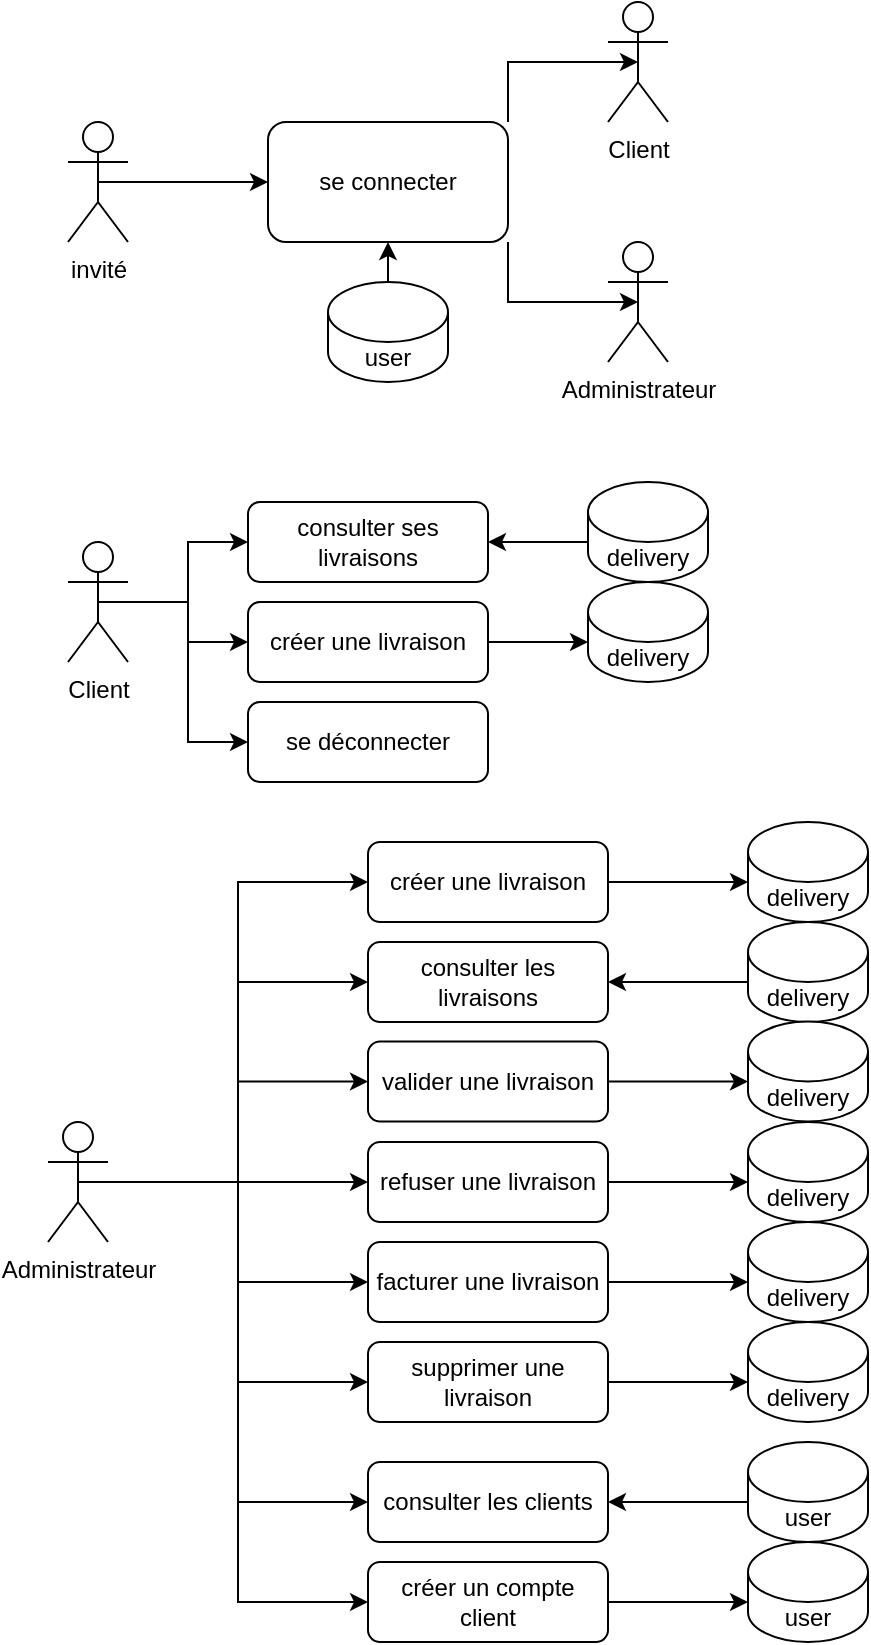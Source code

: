 <mxfile version="26.1.0">
  <diagram name="Page-1" id="hLv7Ui3e73l8ZV9Nw2j4">
    <mxGraphModel dx="2074" dy="746" grid="1" gridSize="10" guides="1" tooltips="1" connect="1" arrows="1" fold="1" page="1" pageScale="1" pageWidth="827" pageHeight="1169" math="0" shadow="0">
      <root>
        <mxCell id="0" />
        <mxCell id="1" parent="0" />
        <mxCell id="o0A_SUXev8K_o_RNt76h-11" style="edgeStyle=orthogonalEdgeStyle;rounded=0;orthogonalLoop=1;jettySize=auto;html=1;exitX=0.5;exitY=0.5;exitDx=0;exitDy=0;exitPerimeter=0;entryX=0;entryY=0.5;entryDx=0;entryDy=0;" parent="1" source="o0A_SUXev8K_o_RNt76h-7" target="o0A_SUXev8K_o_RNt76h-8" edge="1">
          <mxGeometry relative="1" as="geometry" />
        </mxCell>
        <mxCell id="o0A_SUXev8K_o_RNt76h-7" value="&lt;div&gt;invité&lt;/div&gt;" style="shape=umlActor;verticalLabelPosition=bottom;verticalAlign=top;html=1;outlineConnect=0;" parent="1" vertex="1">
          <mxGeometry x="50" y="90" width="30" height="60" as="geometry" />
        </mxCell>
        <mxCell id="o0A_SUXev8K_o_RNt76h-8" value="se connecter" style="rounded=1;whiteSpace=wrap;html=1;" parent="1" vertex="1">
          <mxGeometry x="150" y="90" width="120" height="60" as="geometry" />
        </mxCell>
        <mxCell id="o0A_SUXev8K_o_RNt76h-9" value="&lt;div&gt;user&lt;/div&gt;" style="shape=cylinder3;whiteSpace=wrap;html=1;boundedLbl=1;backgroundOutline=1;size=15;" parent="1" vertex="1">
          <mxGeometry x="180" y="170" width="60" height="50" as="geometry" />
        </mxCell>
        <mxCell id="o0A_SUXev8K_o_RNt76h-16" style="edgeStyle=orthogonalEdgeStyle;rounded=0;orthogonalLoop=1;jettySize=auto;html=1;exitX=0.5;exitY=0.5;exitDx=0;exitDy=0;exitPerimeter=0;entryX=1;entryY=0;entryDx=0;entryDy=0;startArrow=classic;startFill=1;endArrow=none;" parent="1" source="o0A_SUXev8K_o_RNt76h-12" target="o0A_SUXev8K_o_RNt76h-8" edge="1">
          <mxGeometry relative="1" as="geometry" />
        </mxCell>
        <mxCell id="o0A_SUXev8K_o_RNt76h-12" value="&lt;div&gt;Client&lt;/div&gt;&lt;div&gt;&lt;br&gt;&lt;/div&gt;" style="shape=umlActor;verticalLabelPosition=bottom;verticalAlign=top;html=1;outlineConnect=0;" parent="1" vertex="1">
          <mxGeometry x="320" y="30" width="30" height="60" as="geometry" />
        </mxCell>
        <mxCell id="o0A_SUXev8K_o_RNt76h-17" style="edgeStyle=orthogonalEdgeStyle;rounded=0;orthogonalLoop=1;jettySize=auto;html=1;exitX=0.5;exitY=0.5;exitDx=0;exitDy=0;exitPerimeter=0;entryX=1;entryY=1;entryDx=0;entryDy=0;endArrow=none;startFill=1;startArrow=classic;" parent="1" source="o0A_SUXev8K_o_RNt76h-13" target="o0A_SUXev8K_o_RNt76h-8" edge="1">
          <mxGeometry relative="1" as="geometry" />
        </mxCell>
        <mxCell id="o0A_SUXev8K_o_RNt76h-13" value="Administrateur" style="shape=umlActor;verticalLabelPosition=bottom;verticalAlign=top;html=1;outlineConnect=0;" parent="1" vertex="1">
          <mxGeometry x="320" y="150" width="30" height="60" as="geometry" />
        </mxCell>
        <mxCell id="RFO8cHExIBGuSbT3-6SD-1" style="edgeStyle=orthogonalEdgeStyle;rounded=0;orthogonalLoop=1;jettySize=auto;html=1;exitX=0.5;exitY=0.5;exitDx=0;exitDy=0;exitPerimeter=0;entryX=0;entryY=0.5;entryDx=0;entryDy=0;" edge="1" parent="1" source="RFO8cHExIBGuSbT3-6SD-2" target="RFO8cHExIBGuSbT3-6SD-3">
          <mxGeometry relative="1" as="geometry" />
        </mxCell>
        <mxCell id="RFO8cHExIBGuSbT3-6SD-2" value="&lt;div&gt;Administrateur&lt;/div&gt;&lt;div&gt;&lt;br&gt;&lt;/div&gt;" style="shape=umlActor;verticalLabelPosition=bottom;verticalAlign=top;html=1;outlineConnect=0;" vertex="1" parent="1">
          <mxGeometry x="40" y="590" width="30" height="60" as="geometry" />
        </mxCell>
        <mxCell id="RFO8cHExIBGuSbT3-6SD-3" value="consulter les livraisons" style="rounded=1;whiteSpace=wrap;html=1;" vertex="1" parent="1">
          <mxGeometry x="200" y="500" width="120" height="40" as="geometry" />
        </mxCell>
        <mxCell id="RFO8cHExIBGuSbT3-6SD-5" value="&lt;div&gt;delivery&lt;/div&gt;" style="shape=cylinder3;whiteSpace=wrap;html=1;boundedLbl=1;backgroundOutline=1;size=15;" vertex="1" parent="1">
          <mxGeometry x="390" y="490" width="60" height="50" as="geometry" />
        </mxCell>
        <mxCell id="RFO8cHExIBGuSbT3-6SD-11" style="edgeStyle=orthogonalEdgeStyle;rounded=0;orthogonalLoop=1;jettySize=auto;html=1;exitX=0.5;exitY=0.5;exitDx=0;exitDy=0;exitPerimeter=0;entryX=0;entryY=0.5;entryDx=0;entryDy=0;" edge="1" parent="1" target="RFO8cHExIBGuSbT3-6SD-12" source="RFO8cHExIBGuSbT3-6SD-2">
          <mxGeometry relative="1" as="geometry">
            <mxPoint x="45" y="649.75" as="sourcePoint" />
          </mxGeometry>
        </mxCell>
        <mxCell id="RFO8cHExIBGuSbT3-6SD-12" value="valider une livraison" style="rounded=1;whiteSpace=wrap;html=1;" vertex="1" parent="1">
          <mxGeometry x="200" y="549.75" width="120" height="40" as="geometry" />
        </mxCell>
        <mxCell id="RFO8cHExIBGuSbT3-6SD-13" style="edgeStyle=orthogonalEdgeStyle;rounded=0;orthogonalLoop=1;jettySize=auto;html=1;exitX=0.5;exitY=0.5;exitDx=0;exitDy=0;exitPerimeter=0;entryX=0;entryY=0.5;entryDx=0;entryDy=0;" edge="1" parent="1" target="RFO8cHExIBGuSbT3-6SD-14" source="RFO8cHExIBGuSbT3-6SD-2">
          <mxGeometry relative="1" as="geometry">
            <mxPoint x="65" y="620" as="sourcePoint" />
          </mxGeometry>
        </mxCell>
        <mxCell id="RFO8cHExIBGuSbT3-6SD-14" value="refuser une livraison" style="rounded=1;whiteSpace=wrap;html=1;" vertex="1" parent="1">
          <mxGeometry x="200" y="600" width="120" height="40" as="geometry" />
        </mxCell>
        <mxCell id="RFO8cHExIBGuSbT3-6SD-15" style="edgeStyle=orthogonalEdgeStyle;rounded=0;orthogonalLoop=1;jettySize=auto;html=1;exitX=0.5;exitY=0.5;exitDx=0;exitDy=0;exitPerimeter=0;entryX=0;entryY=0.5;entryDx=0;entryDy=0;" edge="1" parent="1" target="RFO8cHExIBGuSbT3-6SD-16" source="RFO8cHExIBGuSbT3-6SD-2">
          <mxGeometry relative="1" as="geometry">
            <mxPoint x="45" y="750" as="sourcePoint" />
          </mxGeometry>
        </mxCell>
        <mxCell id="RFO8cHExIBGuSbT3-6SD-16" value="facturer une livraison" style="rounded=1;whiteSpace=wrap;html=1;" vertex="1" parent="1">
          <mxGeometry x="200" y="650" width="120" height="40" as="geometry" />
        </mxCell>
        <mxCell id="RFO8cHExIBGuSbT3-6SD-17" style="edgeStyle=orthogonalEdgeStyle;rounded=0;orthogonalLoop=1;jettySize=auto;html=1;exitX=0.5;exitY=0.5;exitDx=0;exitDy=0;exitPerimeter=0;entryX=0;entryY=0.5;entryDx=0;entryDy=0;" edge="1" parent="1" target="RFO8cHExIBGuSbT3-6SD-18" source="RFO8cHExIBGuSbT3-6SD-2">
          <mxGeometry relative="1" as="geometry">
            <mxPoint x="45" y="800" as="sourcePoint" />
          </mxGeometry>
        </mxCell>
        <mxCell id="RFO8cHExIBGuSbT3-6SD-18" value="supprimer une livraison" style="rounded=1;whiteSpace=wrap;html=1;" vertex="1" parent="1">
          <mxGeometry x="200" y="700" width="120" height="40" as="geometry" />
        </mxCell>
        <mxCell id="RFO8cHExIBGuSbT3-6SD-21" style="edgeStyle=orthogonalEdgeStyle;rounded=0;orthogonalLoop=1;jettySize=auto;html=1;exitX=1;exitY=0.5;exitDx=0;exitDy=0;entryX=0;entryY=0;entryDx=0;entryDy=30;entryPerimeter=0;startArrow=classic;startFill=1;endArrow=none;" edge="1" parent="1" source="RFO8cHExIBGuSbT3-6SD-3" target="RFO8cHExIBGuSbT3-6SD-5">
          <mxGeometry relative="1" as="geometry">
            <mxPoint x="450" y="520" as="sourcePoint" />
          </mxGeometry>
        </mxCell>
        <mxCell id="RFO8cHExIBGuSbT3-6SD-27" value="" style="edgeStyle=orthogonalEdgeStyle;rounded=0;orthogonalLoop=1;jettySize=auto;html=1;exitX=0.5;exitY=1;exitDx=0;exitDy=0;entryX=0.5;entryY=0;entryDx=0;entryDy=0;entryPerimeter=0;startArrow=classic;startFill=1;endArrow=none;" edge="1" parent="1" source="o0A_SUXev8K_o_RNt76h-8" target="o0A_SUXev8K_o_RNt76h-9">
          <mxGeometry relative="1" as="geometry">
            <mxPoint x="210" y="190" as="sourcePoint" />
            <mxPoint x="210" y="170" as="targetPoint" />
          </mxGeometry>
        </mxCell>
        <mxCell id="RFO8cHExIBGuSbT3-6SD-33" style="edgeStyle=orthogonalEdgeStyle;rounded=0;orthogonalLoop=1;jettySize=auto;html=1;exitX=0.5;exitY=0.5;exitDx=0;exitDy=0;exitPerimeter=0;entryX=0;entryY=0.5;entryDx=0;entryDy=0;" edge="1" parent="1" target="RFO8cHExIBGuSbT3-6SD-34" source="RFO8cHExIBGuSbT3-6SD-2">
          <mxGeometry relative="1" as="geometry">
            <mxPoint x="45" y="660" as="sourcePoint" />
          </mxGeometry>
        </mxCell>
        <mxCell id="RFO8cHExIBGuSbT3-6SD-34" value="consulter les clients" style="rounded=1;whiteSpace=wrap;html=1;" vertex="1" parent="1">
          <mxGeometry x="200" y="760" width="120" height="40" as="geometry" />
        </mxCell>
        <mxCell id="RFO8cHExIBGuSbT3-6SD-36" value="&lt;div&gt;delivery&lt;/div&gt;" style="shape=cylinder3;whiteSpace=wrap;html=1;boundedLbl=1;backgroundOutline=1;size=15;" vertex="1" parent="1">
          <mxGeometry x="390" y="539.75" width="60" height="50" as="geometry" />
        </mxCell>
        <mxCell id="RFO8cHExIBGuSbT3-6SD-37" style="edgeStyle=orthogonalEdgeStyle;rounded=0;orthogonalLoop=1;jettySize=auto;html=1;exitX=1;exitY=0.5;exitDx=0;exitDy=0;entryX=0;entryY=0;entryDx=0;entryDy=30;entryPerimeter=0;startArrow=none;startFill=0;endArrow=classic;endFill=1;" edge="1" parent="1" target="RFO8cHExIBGuSbT3-6SD-36" source="RFO8cHExIBGuSbT3-6SD-12">
          <mxGeometry relative="1" as="geometry">
            <mxPoint x="330" y="530" as="sourcePoint" />
          </mxGeometry>
        </mxCell>
        <mxCell id="RFO8cHExIBGuSbT3-6SD-38" value="&lt;div&gt;delivery&lt;/div&gt;" style="shape=cylinder3;whiteSpace=wrap;html=1;boundedLbl=1;backgroundOutline=1;size=15;" vertex="1" parent="1">
          <mxGeometry x="390" y="590" width="60" height="50" as="geometry" />
        </mxCell>
        <mxCell id="RFO8cHExIBGuSbT3-6SD-39" style="edgeStyle=orthogonalEdgeStyle;rounded=0;orthogonalLoop=1;jettySize=auto;html=1;exitX=1;exitY=0.5;exitDx=0;exitDy=0;entryX=0;entryY=0;entryDx=0;entryDy=30;entryPerimeter=0;startArrow=none;startFill=0;endArrow=classic;endFill=1;" edge="1" parent="1" target="RFO8cHExIBGuSbT3-6SD-38" source="RFO8cHExIBGuSbT3-6SD-14">
          <mxGeometry relative="1" as="geometry">
            <mxPoint x="330" y="580" as="sourcePoint" />
          </mxGeometry>
        </mxCell>
        <mxCell id="RFO8cHExIBGuSbT3-6SD-41" value="&lt;div&gt;delivery&lt;/div&gt;" style="shape=cylinder3;whiteSpace=wrap;html=1;boundedLbl=1;backgroundOutline=1;size=15;" vertex="1" parent="1">
          <mxGeometry x="390" y="640" width="60" height="50" as="geometry" />
        </mxCell>
        <mxCell id="RFO8cHExIBGuSbT3-6SD-42" style="edgeStyle=orthogonalEdgeStyle;rounded=0;orthogonalLoop=1;jettySize=auto;html=1;entryX=0;entryY=0;entryDx=0;entryDy=30;entryPerimeter=0;startArrow=none;startFill=0;endArrow=classic;endFill=1;exitX=1;exitY=0.5;exitDx=0;exitDy=0;" edge="1" parent="1" target="RFO8cHExIBGuSbT3-6SD-41" source="RFO8cHExIBGuSbT3-6SD-16">
          <mxGeometry relative="1" as="geometry">
            <mxPoint x="340" y="640" as="sourcePoint" />
          </mxGeometry>
        </mxCell>
        <mxCell id="RFO8cHExIBGuSbT3-6SD-43" value="&lt;div&gt;delivery&lt;/div&gt;" style="shape=cylinder3;whiteSpace=wrap;html=1;boundedLbl=1;backgroundOutline=1;size=15;" vertex="1" parent="1">
          <mxGeometry x="390" y="690" width="60" height="50" as="geometry" />
        </mxCell>
        <mxCell id="RFO8cHExIBGuSbT3-6SD-44" style="edgeStyle=orthogonalEdgeStyle;rounded=0;orthogonalLoop=1;jettySize=auto;html=1;entryX=0;entryY=0;entryDx=0;entryDy=30;entryPerimeter=0;startArrow=none;startFill=0;endArrow=classic;endFill=1;exitX=1;exitY=0.5;exitDx=0;exitDy=0;" edge="1" parent="1" target="RFO8cHExIBGuSbT3-6SD-43" source="RFO8cHExIBGuSbT3-6SD-18">
          <mxGeometry relative="1" as="geometry">
            <mxPoint x="340" y="700" as="sourcePoint" />
          </mxGeometry>
        </mxCell>
        <mxCell id="RFO8cHExIBGuSbT3-6SD-45" value="user" style="shape=cylinder3;whiteSpace=wrap;html=1;boundedLbl=1;backgroundOutline=1;size=15;" vertex="1" parent="1">
          <mxGeometry x="390" y="750" width="60" height="50" as="geometry" />
        </mxCell>
        <mxCell id="RFO8cHExIBGuSbT3-6SD-46" style="edgeStyle=orthogonalEdgeStyle;rounded=0;orthogonalLoop=1;jettySize=auto;html=1;entryX=0;entryY=0;entryDx=0;entryDy=30;entryPerimeter=0;startArrow=classic;startFill=1;endArrow=none;endFill=1;exitX=1;exitY=0.5;exitDx=0;exitDy=0;" edge="1" parent="1" target="RFO8cHExIBGuSbT3-6SD-45" source="RFO8cHExIBGuSbT3-6SD-34">
          <mxGeometry relative="1" as="geometry">
            <mxPoint x="340" y="750" as="sourcePoint" />
          </mxGeometry>
        </mxCell>
        <mxCell id="RFO8cHExIBGuSbT3-6SD-47" style="edgeStyle=orthogonalEdgeStyle;rounded=0;orthogonalLoop=1;jettySize=auto;html=1;exitX=0.5;exitY=0.5;exitDx=0;exitDy=0;exitPerimeter=0;entryX=0;entryY=0.5;entryDx=0;entryDy=0;" edge="1" parent="1" source="RFO8cHExIBGuSbT3-6SD-48" target="RFO8cHExIBGuSbT3-6SD-49">
          <mxGeometry relative="1" as="geometry" />
        </mxCell>
        <mxCell id="RFO8cHExIBGuSbT3-6SD-48" value="&lt;div&gt;Client&lt;/div&gt;" style="shape=umlActor;verticalLabelPosition=bottom;verticalAlign=top;html=1;outlineConnect=0;" vertex="1" parent="1">
          <mxGeometry x="50" y="300" width="30" height="60" as="geometry" />
        </mxCell>
        <mxCell id="RFO8cHExIBGuSbT3-6SD-49" value="consulter ses livraisons" style="rounded=1;whiteSpace=wrap;html=1;" vertex="1" parent="1">
          <mxGeometry x="140" y="280" width="120" height="40" as="geometry" />
        </mxCell>
        <mxCell id="RFO8cHExIBGuSbT3-6SD-50" value="&lt;div&gt;delivery&lt;/div&gt;" style="shape=cylinder3;whiteSpace=wrap;html=1;boundedLbl=1;backgroundOutline=1;size=15;" vertex="1" parent="1">
          <mxGeometry x="310" y="270" width="60" height="50" as="geometry" />
        </mxCell>
        <mxCell id="RFO8cHExIBGuSbT3-6SD-51" style="edgeStyle=orthogonalEdgeStyle;rounded=0;orthogonalLoop=1;jettySize=auto;html=1;exitX=1;exitY=0.5;exitDx=0;exitDy=0;entryX=0;entryY=0;entryDx=0;entryDy=30;entryPerimeter=0;startArrow=classic;startFill=1;endArrow=none;" edge="1" parent="1" source="RFO8cHExIBGuSbT3-6SD-49" target="RFO8cHExIBGuSbT3-6SD-50">
          <mxGeometry relative="1" as="geometry">
            <mxPoint x="470" y="290" as="sourcePoint" />
          </mxGeometry>
        </mxCell>
        <mxCell id="RFO8cHExIBGuSbT3-6SD-52" style="edgeStyle=orthogonalEdgeStyle;rounded=0;orthogonalLoop=1;jettySize=auto;html=1;exitX=0.5;exitY=0.5;exitDx=0;exitDy=0;exitPerimeter=0;entryX=0;entryY=0.5;entryDx=0;entryDy=0;" edge="1" parent="1" target="RFO8cHExIBGuSbT3-6SD-53" source="RFO8cHExIBGuSbT3-6SD-48">
          <mxGeometry relative="1" as="geometry">
            <mxPoint x="74" y="350" as="sourcePoint" />
          </mxGeometry>
        </mxCell>
        <mxCell id="RFO8cHExIBGuSbT3-6SD-53" value="&lt;div&gt;se déconnecter&lt;/div&gt;" style="rounded=1;whiteSpace=wrap;html=1;" vertex="1" parent="1">
          <mxGeometry x="140" y="380" width="120" height="40" as="geometry" />
        </mxCell>
        <mxCell id="RFO8cHExIBGuSbT3-6SD-56" style="edgeStyle=orthogonalEdgeStyle;rounded=0;orthogonalLoop=1;jettySize=auto;html=1;exitX=0.5;exitY=0.5;exitDx=0;exitDy=0;exitPerimeter=0;entryX=0;entryY=0.5;entryDx=0;entryDy=0;" edge="1" parent="1" target="RFO8cHExIBGuSbT3-6SD-57" source="RFO8cHExIBGuSbT3-6SD-48">
          <mxGeometry relative="1" as="geometry">
            <mxPoint x="65" y="380" as="sourcePoint" />
          </mxGeometry>
        </mxCell>
        <mxCell id="RFO8cHExIBGuSbT3-6SD-57" value="créer une livraison" style="rounded=1;whiteSpace=wrap;html=1;" vertex="1" parent="1">
          <mxGeometry x="140" y="330" width="120" height="40" as="geometry" />
        </mxCell>
        <mxCell id="RFO8cHExIBGuSbT3-6SD-58" value="&lt;div&gt;delivery&lt;/div&gt;" style="shape=cylinder3;whiteSpace=wrap;html=1;boundedLbl=1;backgroundOutline=1;size=15;" vertex="1" parent="1">
          <mxGeometry x="310" y="320" width="60" height="50" as="geometry" />
        </mxCell>
        <mxCell id="RFO8cHExIBGuSbT3-6SD-59" style="edgeStyle=orthogonalEdgeStyle;rounded=0;orthogonalLoop=1;jettySize=auto;html=1;exitX=1;exitY=0.5;exitDx=0;exitDy=0;entryX=0;entryY=0;entryDx=0;entryDy=30;entryPerimeter=0;startArrow=none;startFill=0;endArrow=classic;endFill=1;" edge="1" parent="1" source="RFO8cHExIBGuSbT3-6SD-57" target="RFO8cHExIBGuSbT3-6SD-58">
          <mxGeometry relative="1" as="geometry">
            <mxPoint x="470" y="340" as="sourcePoint" />
          </mxGeometry>
        </mxCell>
        <mxCell id="RFO8cHExIBGuSbT3-6SD-63" style="edgeStyle=orthogonalEdgeStyle;rounded=0;orthogonalLoop=1;jettySize=auto;html=1;exitX=0.5;exitY=0.5;exitDx=0;exitDy=0;exitPerimeter=0;entryX=0;entryY=0.5;entryDx=0;entryDy=0;" edge="1" parent="1" target="RFO8cHExIBGuSbT3-6SD-64" source="RFO8cHExIBGuSbT3-6SD-2">
          <mxGeometry relative="1" as="geometry">
            <mxPoint x="145" y="450" as="sourcePoint" />
          </mxGeometry>
        </mxCell>
        <mxCell id="RFO8cHExIBGuSbT3-6SD-64" value="créer une livraison" style="rounded=1;whiteSpace=wrap;html=1;" vertex="1" parent="1">
          <mxGeometry x="200" y="450" width="120" height="40" as="geometry" />
        </mxCell>
        <mxCell id="RFO8cHExIBGuSbT3-6SD-65" value="&lt;div&gt;delivery&lt;/div&gt;" style="shape=cylinder3;whiteSpace=wrap;html=1;boundedLbl=1;backgroundOutline=1;size=15;" vertex="1" parent="1">
          <mxGeometry x="390" y="440" width="60" height="50" as="geometry" />
        </mxCell>
        <mxCell id="RFO8cHExIBGuSbT3-6SD-66" style="edgeStyle=orthogonalEdgeStyle;rounded=0;orthogonalLoop=1;jettySize=auto;html=1;exitX=1;exitY=0.5;exitDx=0;exitDy=0;entryX=0;entryY=0;entryDx=0;entryDy=30;entryPerimeter=0;startArrow=none;startFill=0;endArrow=classic;endFill=1;" edge="1" parent="1" source="RFO8cHExIBGuSbT3-6SD-64" target="RFO8cHExIBGuSbT3-6SD-65">
          <mxGeometry relative="1" as="geometry">
            <mxPoint x="550" y="460" as="sourcePoint" />
          </mxGeometry>
        </mxCell>
        <mxCell id="RFO8cHExIBGuSbT3-6SD-67" style="edgeStyle=orthogonalEdgeStyle;rounded=0;orthogonalLoop=1;jettySize=auto;html=1;entryX=0;entryY=0.5;entryDx=0;entryDy=0;exitX=0.5;exitY=0.5;exitDx=0;exitDy=0;exitPerimeter=0;" edge="1" parent="1" target="RFO8cHExIBGuSbT3-6SD-68" source="RFO8cHExIBGuSbT3-6SD-2">
          <mxGeometry relative="1" as="geometry">
            <mxPoint x="40" y="720" as="sourcePoint" />
            <mxPoint x="175" y="920" as="targetPoint" />
          </mxGeometry>
        </mxCell>
        <mxCell id="RFO8cHExIBGuSbT3-6SD-68" value="&lt;div&gt;créer un compte client&lt;/div&gt;" style="rounded=1;whiteSpace=wrap;html=1;" vertex="1" parent="1">
          <mxGeometry x="200" y="810" width="120" height="40" as="geometry" />
        </mxCell>
        <mxCell id="RFO8cHExIBGuSbT3-6SD-69" value="user" style="shape=cylinder3;whiteSpace=wrap;html=1;boundedLbl=1;backgroundOutline=1;size=15;" vertex="1" parent="1">
          <mxGeometry x="390" y="800" width="60" height="50" as="geometry" />
        </mxCell>
        <mxCell id="RFO8cHExIBGuSbT3-6SD-70" style="edgeStyle=orthogonalEdgeStyle;rounded=0;orthogonalLoop=1;jettySize=auto;html=1;entryX=0;entryY=0;entryDx=0;entryDy=30;entryPerimeter=0;startArrow=none;startFill=0;endArrow=classic;endFill=1;exitX=1;exitY=0.5;exitDx=0;exitDy=0;" edge="1" parent="1" source="RFO8cHExIBGuSbT3-6SD-68" target="RFO8cHExIBGuSbT3-6SD-69">
          <mxGeometry relative="1" as="geometry">
            <mxPoint x="350" y="760" as="sourcePoint" />
          </mxGeometry>
        </mxCell>
      </root>
    </mxGraphModel>
  </diagram>
</mxfile>
